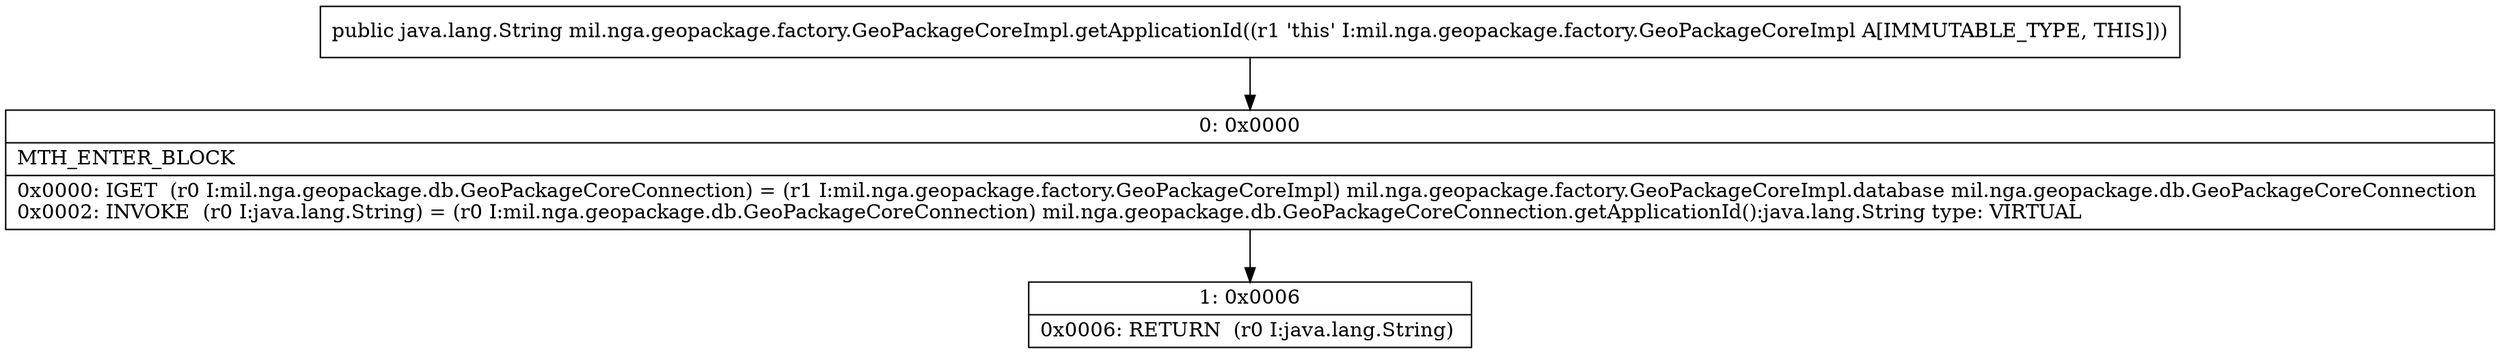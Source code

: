 digraph "CFG formil.nga.geopackage.factory.GeoPackageCoreImpl.getApplicationId()Ljava\/lang\/String;" {
Node_0 [shape=record,label="{0\:\ 0x0000|MTH_ENTER_BLOCK\l|0x0000: IGET  (r0 I:mil.nga.geopackage.db.GeoPackageCoreConnection) = (r1 I:mil.nga.geopackage.factory.GeoPackageCoreImpl) mil.nga.geopackage.factory.GeoPackageCoreImpl.database mil.nga.geopackage.db.GeoPackageCoreConnection \l0x0002: INVOKE  (r0 I:java.lang.String) = (r0 I:mil.nga.geopackage.db.GeoPackageCoreConnection) mil.nga.geopackage.db.GeoPackageCoreConnection.getApplicationId():java.lang.String type: VIRTUAL \l}"];
Node_1 [shape=record,label="{1\:\ 0x0006|0x0006: RETURN  (r0 I:java.lang.String) \l}"];
MethodNode[shape=record,label="{public java.lang.String mil.nga.geopackage.factory.GeoPackageCoreImpl.getApplicationId((r1 'this' I:mil.nga.geopackage.factory.GeoPackageCoreImpl A[IMMUTABLE_TYPE, THIS])) }"];
MethodNode -> Node_0;
Node_0 -> Node_1;
}

